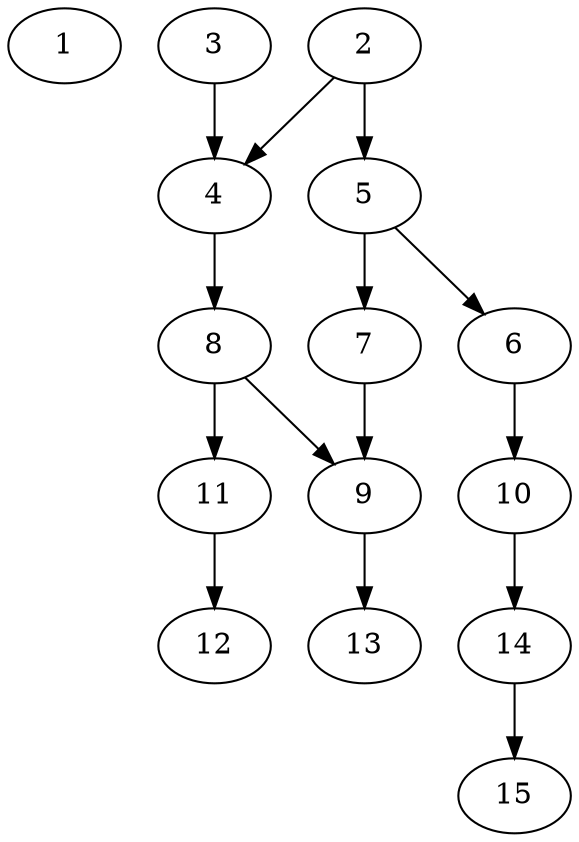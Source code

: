 // DAG automatically generated by daggen at Thu Oct  3 13:59:26 2019
// ./daggen --dot -n 15 --ccr 0.5 --fat 0.5 --regular 0.9 --density 0.5 --mindata 5242880 --maxdata 52428800 
digraph G {
  1 [size="99555328", alpha="0.09", expect_size="49777664"] 
  2 [size="27146240", alpha="0.07", expect_size="13573120"] 
  2 -> 4 [size ="13573120"]
  2 -> 5 [size ="13573120"]
  3 [size="52008960", alpha="0.01", expect_size="26004480"] 
  3 -> 4 [size ="26004480"]
  4 [size="96679936", alpha="0.16", expect_size="48339968"] 
  4 -> 8 [size ="48339968"]
  5 [size="74328064", alpha="0.19", expect_size="37164032"] 
  5 -> 6 [size ="37164032"]
  5 -> 7 [size ="37164032"]
  6 [size="11784192", alpha="0.03", expect_size="5892096"] 
  6 -> 10 [size ="5892096"]
  7 [size="19054592", alpha="0.06", expect_size="9527296"] 
  7 -> 9 [size ="9527296"]
  8 [size="90112000", alpha="0.15", expect_size="45056000"] 
  8 -> 9 [size ="45056000"]
  8 -> 11 [size ="45056000"]
  9 [size="32198656", alpha="0.04", expect_size="16099328"] 
  9 -> 13 [size ="16099328"]
  10 [size="90628096", alpha="0.02", expect_size="45314048"] 
  10 -> 14 [size ="45314048"]
  11 [size="72816640", alpha="0.13", expect_size="36408320"] 
  11 -> 12 [size ="36408320"]
  12 [size="23146496", alpha="0.17", expect_size="11573248"] 
  13 [size="54196224", alpha="0.18", expect_size="27098112"] 
  14 [size="56877056", alpha="0.09", expect_size="28438528"] 
  14 -> 15 [size ="28438528"]
  15 [size="39815168", alpha="0.02", expect_size="19907584"] 
}
